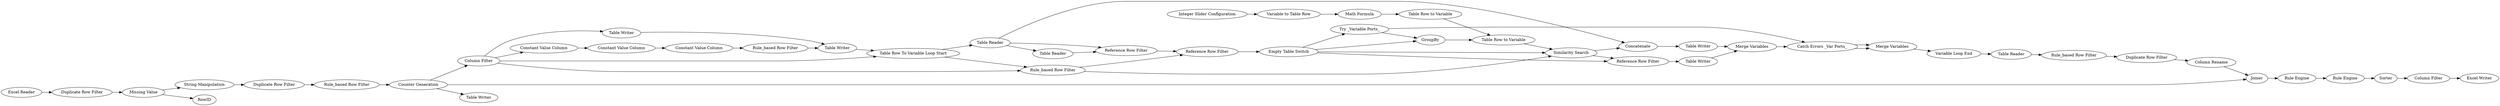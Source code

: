 digraph {
	3 [label="Similarity Search"]
	12 [label="String Manipulation"]
	57 [label="Excel Reader"]
	60 [label=RowID]
	61 [label="Duplicate Row Filter"]
	64 [label="Missing Value"]
	66 [label="Duplicate Row Filter"]
	67 [label="Rule_based Row Filter"]
	68 [label="Column Filter"]
	70 [label="Rule_based Row Filter"]
	71 [label="Table Row To Variable Loop Start"]
	72 [label="Counter Generation"]
	73 [label="Table Writer"]
	75 [label="Table Reader"]
	87 [label="Table Writer"]
	89 [label="Table Reader"]
	90 [label="Reference Row Filter"]
	91 [label=GroupBy]
	92 [label="Table Row to Variable"]
	93 [label="Constant Value Column"]
	94 [label="Constant Value Column"]
	95 [label="Constant Value Column"]
	96 [label="Rule_based Row Filter"]
	97 [label="Reference Row Filter"]
	99 [label="Table Writer"]
	100 [label="Table Writer"]
	101 [label="Reference Row Filter"]
	102 [label="Variable Loop End"]
	103 [label="Merge Variables"]
	104 [label=Concatenate]
	105 [label="Empty Table Switch"]
	106 [label="Try _Variable Ports_"]
	108 [label="Catch Errors _Var Ports_"]
	110 [label="Merge Variables"]
	111 [label="Table Reader"]
	113 [label="Duplicate Row Filter"]
	114 [label="Rule_based Row Filter"]
	115 [label=Joiner]
	116 [label="Column Rename"]
	117 [label="Rule Engine"]
	118 [label=Sorter]
	119 [label="Column Filter"]
	120 [label="Rule Engine"]
	121 [label="Integer Slider Configuration"]
	123 [label="Variable to Table Row"]
	124 [label="Math Formula"]
	125 [label="Table Row to Variable"]
	126 [label="Excel Writer"]
	127 [label="Table Writer"]
	3 -> 101
	3 -> 104
	12 -> 66
	57 -> 61
	61 -> 64
	64 -> 12
	64 -> 60
	66 -> 67
	67 -> 72
	68 -> 70
	68 -> 71
	68 -> 87
	68 -> 93
	70 -> 97
	70 -> 3
	71 -> 70
	71 -> 75
	72 -> 68
	72 -> 127
	72 -> 115
	73 -> 71
	75 -> 90
	75 -> 89
	75 -> 104
	87 -> 73
	89 -> 90
	90 -> 97
	91 -> 92
	92 -> 3
	93 -> 94
	94 -> 95
	95 -> 96
	96 -> 73
	97 -> 105
	99 -> 103
	100 -> 103
	101 -> 100
	102 -> 111
	103 -> 108
	104 -> 99
	105 -> 106
	105 -> 101
	105 -> 91
	105 -> 3
	106 -> 108
	106 -> 91
	108 -> 110
	108 -> 110
	110 -> 102
	111 -> 114
	113 -> 116
	114 -> 113
	115 -> 117
	116 -> 115
	117 -> 120
	118 -> 119
	119 -> 126
	120 -> 118
	121 -> 123
	123 -> 124
	124 -> 125
	125 -> 92
	rankdir=LR
}

